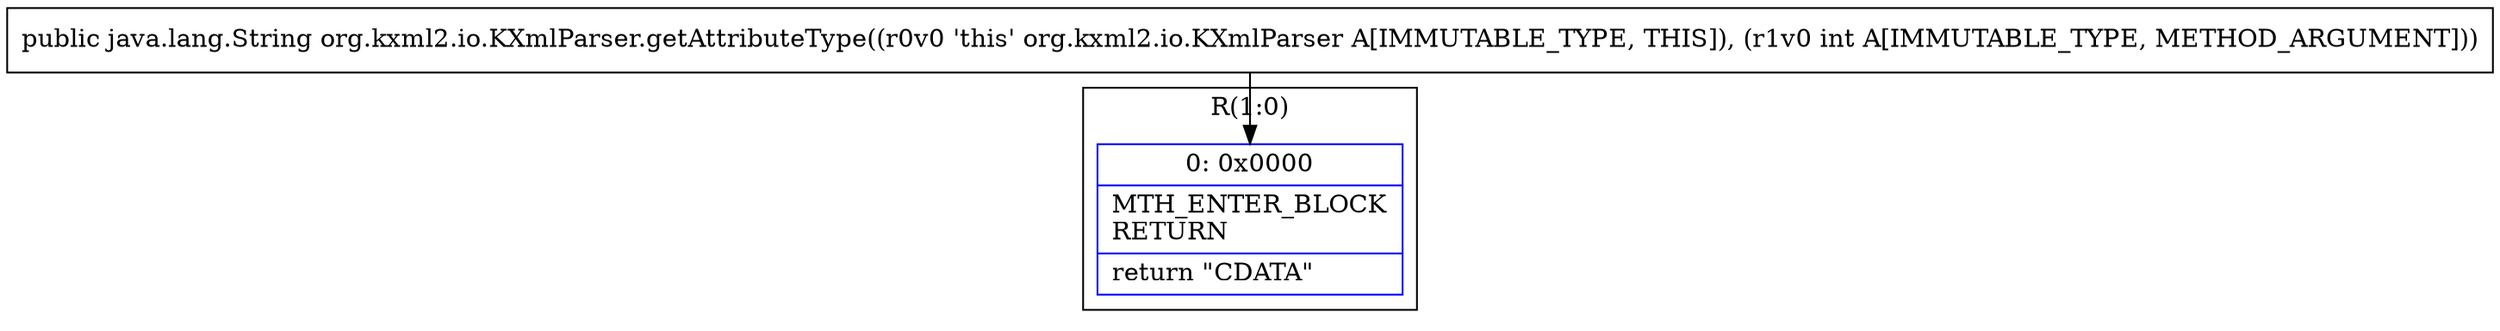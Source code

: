 digraph "CFG fororg.kxml2.io.KXmlParser.getAttributeType(I)Ljava\/lang\/String;" {
subgraph cluster_Region_994891437 {
label = "R(1:0)";
node [shape=record,color=blue];
Node_0 [shape=record,label="{0\:\ 0x0000|MTH_ENTER_BLOCK\lRETURN\l|return \"CDATA\"\l}"];
}
MethodNode[shape=record,label="{public java.lang.String org.kxml2.io.KXmlParser.getAttributeType((r0v0 'this' org.kxml2.io.KXmlParser A[IMMUTABLE_TYPE, THIS]), (r1v0 int A[IMMUTABLE_TYPE, METHOD_ARGUMENT])) }"];
MethodNode -> Node_0;
}

